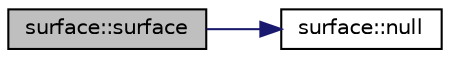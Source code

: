 digraph "surface::surface"
{
  edge [fontname="Helvetica",fontsize="10",labelfontname="Helvetica",labelfontsize="10"];
  node [fontname="Helvetica",fontsize="10",shape=record];
  rankdir="LR";
  Node0 [label="surface::surface",height=0.2,width=0.4,color="black", fillcolor="grey75", style="filled", fontcolor="black"];
  Node0 -> Node1 [color="midnightblue",fontsize="10",style="solid",fontname="Helvetica"];
  Node1 [label="surface::null",height=0.2,width=0.4,color="black", fillcolor="white", style="filled",URL="$d5/d88/classsurface.html#a5511d97327063a0ef3cbc7c27f33eede"];
}
